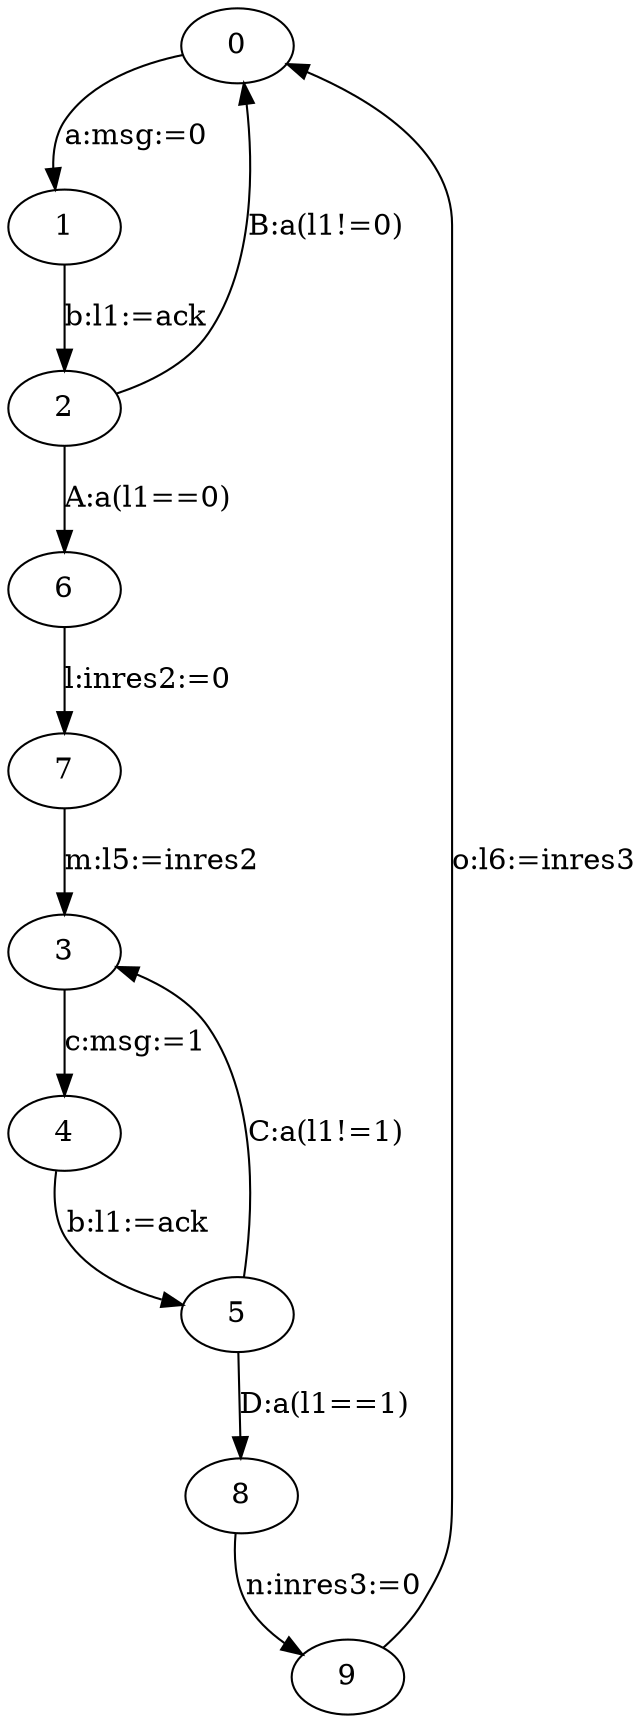 digraph "unnamed" {
"0" [
fixedsize="false"
label="0"
regular="false"
];
"1" [
fixedsize="false"
label="1"
regular="false"
];
"2" [
fixedsize="false"
label="2"
regular="false"
];
"3" [
fixedsize="false"
label="3"
regular="false"
];
"4" [
fixedsize="false"
label="4"
regular="false"
];
"5" [
fixedsize="false"
label="5"
regular="false"
];
"0" -> "1" [
constraint="true"
decorate="false"
label="a:msg:=0"
labelfloat="false"
];
"1" -> "2" [
constraint="true"
decorate="false"
label="b:l1:=ack"
labelfloat="false"
];
"3" -> "4" [
constraint="true"
decorate="false"
label="c:msg:=1"
labelfloat="false"
];
"4" -> "5" [
constraint="true"
decorate="false"
label="b:l1:=ack"
labelfloat="false"
];
"2" -> "0" [
constraint="true"
decorate="false"
label="B:a(l1!=0)"
labelfloat="false"
];
"5" -> "3" [
constraint="true"
decorate="false"
label="C:a(l1!=1)"
labelfloat="false"
];
"6" [
fixedsize="false"
label="6"
regular="false"
];
"7" [
fixedsize="false"
label="7"
regular="false"
];
"8" [
fixedsize="false"
label="8"
regular="false"
];
"9" [
fixedsize="false"
label="9"
regular="false"
];
"2" -> "6" [
constraint="true"
decorate="false"
label="A:a(l1==0)"
labelfloat="false"
];
"6" -> "7" [
constraint="true"
decorate="false"
label="l:inres2:=0"
labelfloat="false"
];
"7" -> "3" [
constraint="true"
decorate="false"
label="m:l5:=inres2"
labelfloat="false"
];
"5" -> "8" [
constraint="true"
decorate="false"
label="D:a(l1==1)"
labelfloat="false"
];
"8" -> "9" [
constraint="true"
decorate="false"
label="n:inres3:=0"
labelfloat="false"
];
"9" -> "0" [
constraint="true"
decorate="false"
label="o:l6:=inres3"
labelfloat="false"
];
}
